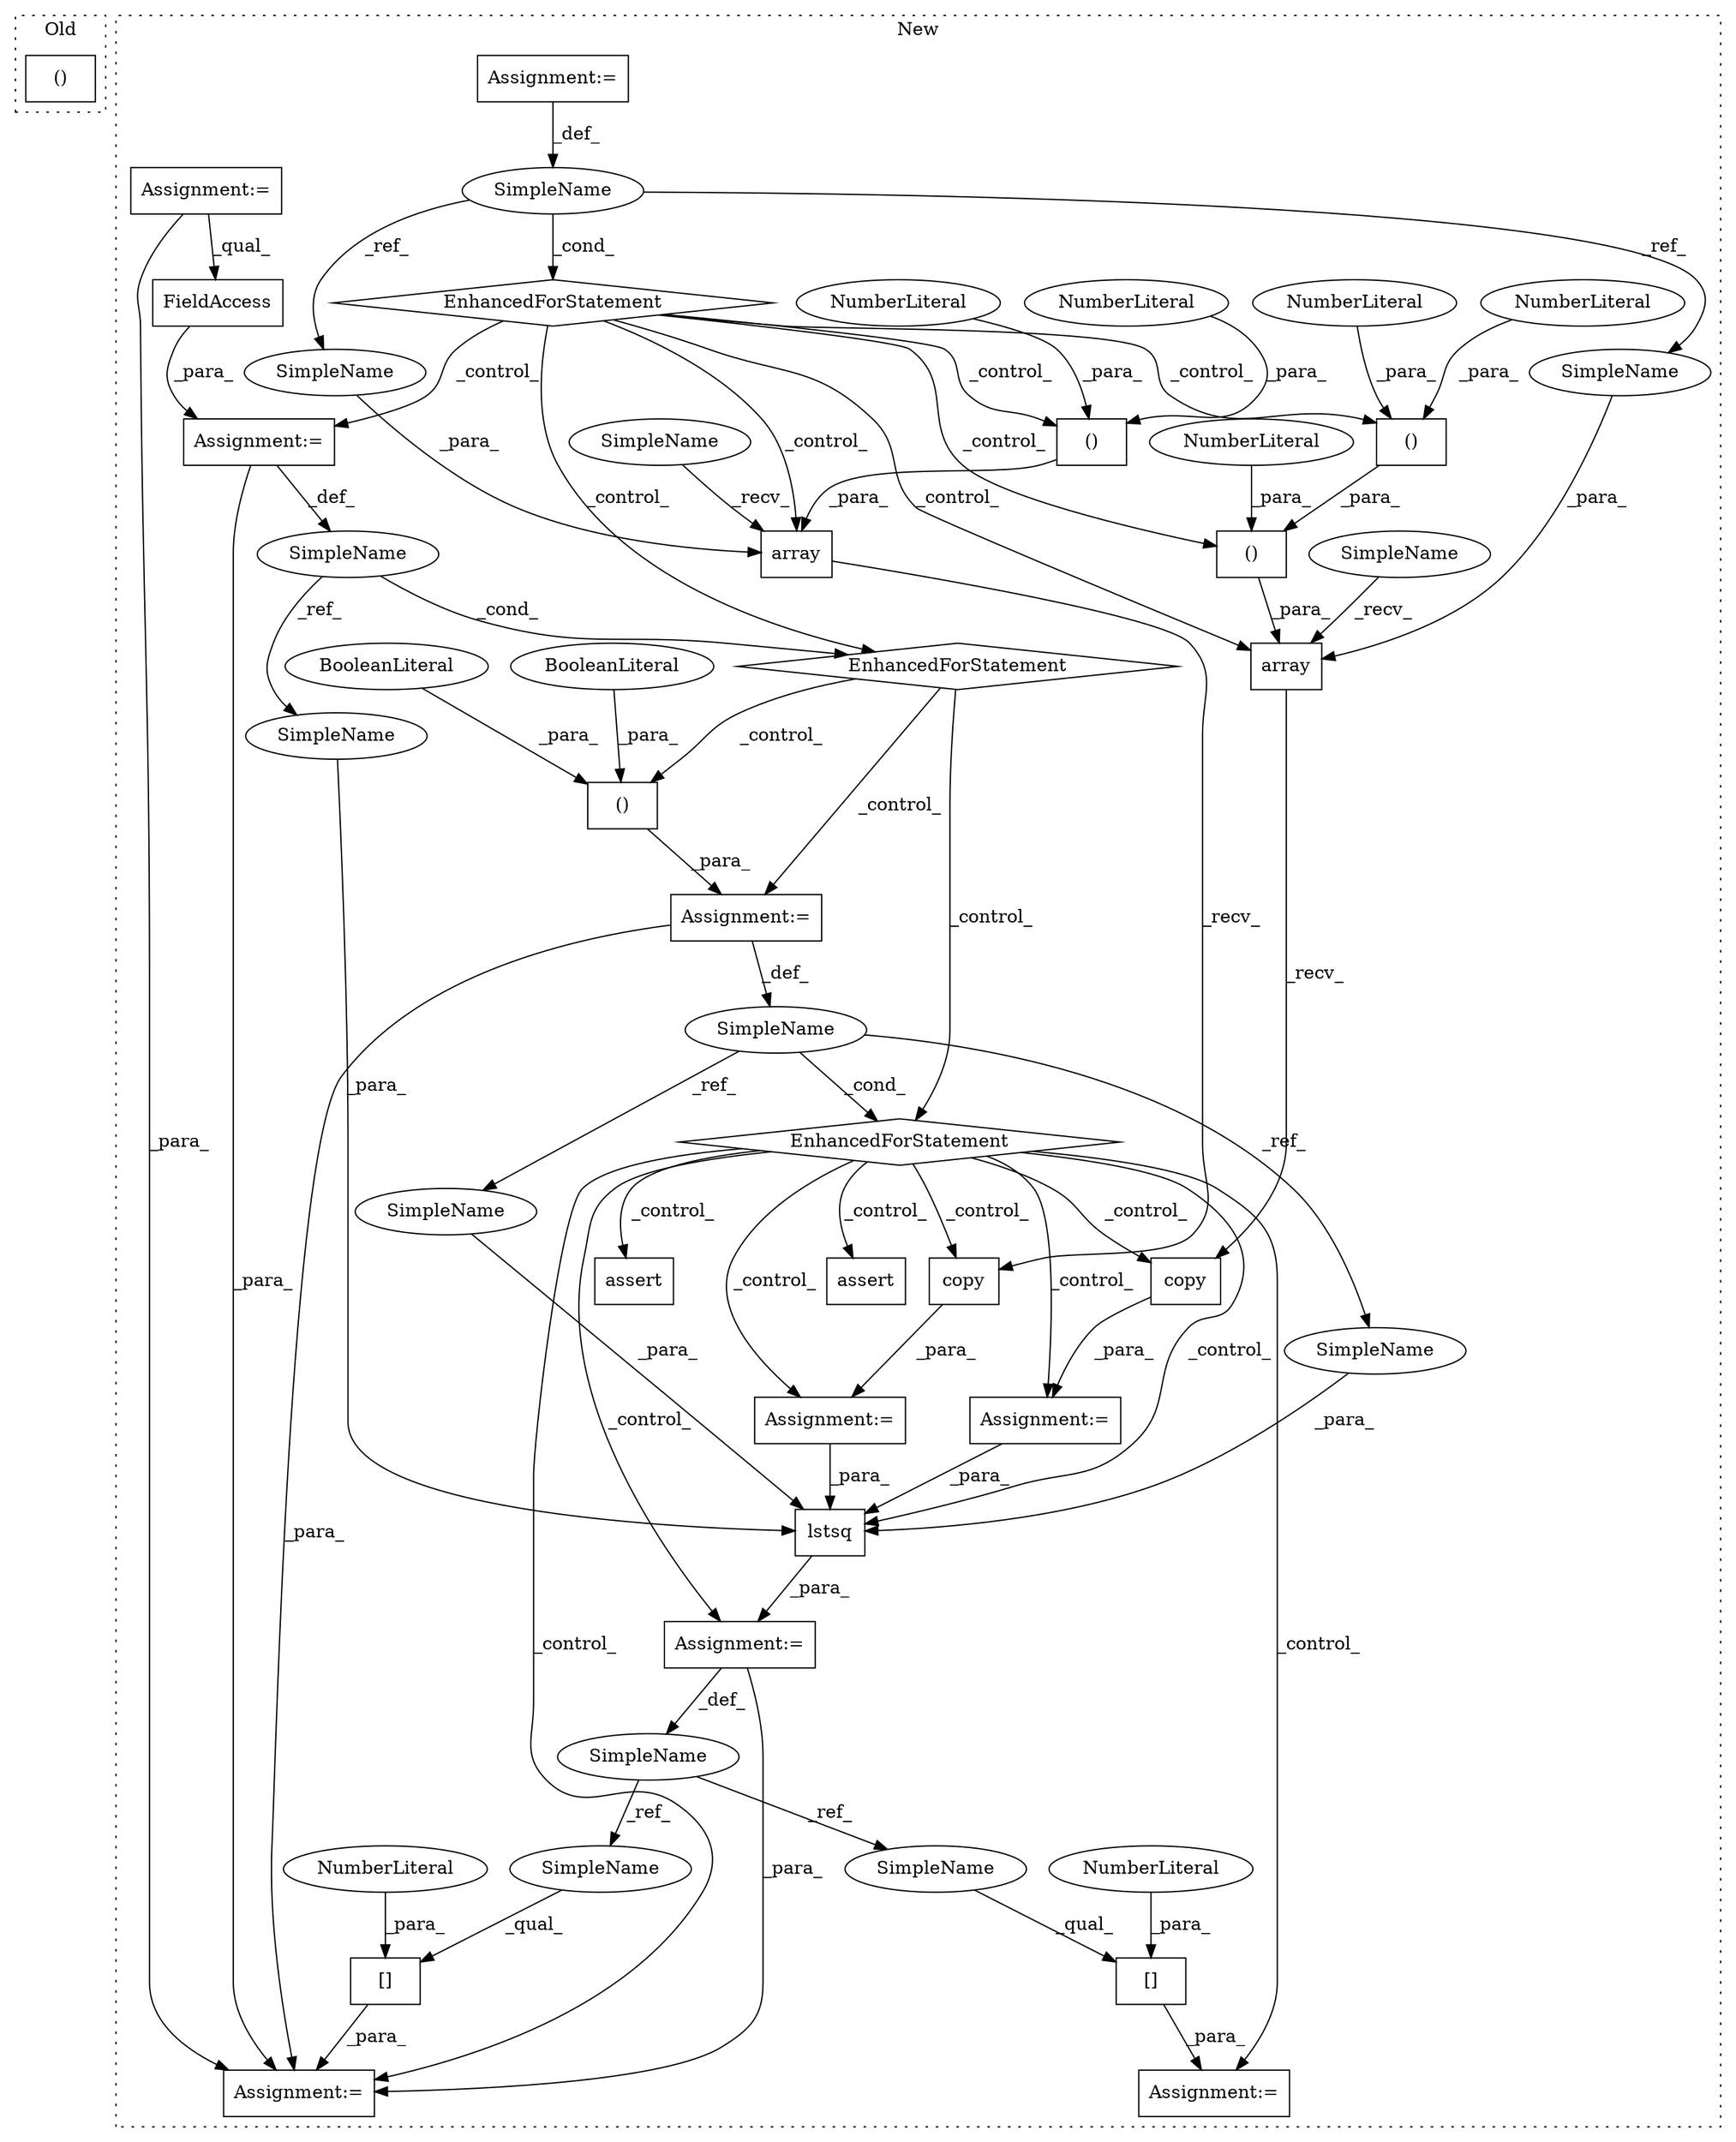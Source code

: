 digraph G {
subgraph cluster0 {
1 [label="()" a="106" s="27314" l="45" shape="box"];
label = "Old";
style="dotted";
}
subgraph cluster1 {
2 [label="copy" a="32" s="29592" l="6" shape="box"];
3 [label="Assignment:=" a="7" s="29696" l="1" shape="box"];
4 [label="Assignment:=" a="7" s="29589" l="1" shape="box"];
5 [label="[]" a="2" s="29725,29730" l="4,1" shape="box"];
6 [label="NumberLiteral" a="34" s="29729" l="1" shape="ellipse"];
7 [label="Assignment:=" a="7" s="29636" l="1" shape="box"];
8 [label="()" a="106" s="29550" l="22" shape="box"];
9 [label="[]" a="2" s="29697,29702" l="4,1" shape="box"];
10 [label="NumberLiteral" a="34" s="29701" l="1" shape="ellipse"];
11 [label="EnhancedForStatement" a="70" s="29017,29096" l="53,2" shape="diamond"];
12 [label="BooleanLiteral" a="9" s="29550" l="4" shape="ellipse"];
13 [label="EnhancedForStatement" a="70" s="29464,29572" l="61,3" shape="diamond"];
14 [label="BooleanLiteral" a="9" s="29567" l="5" shape="ellipse"];
15 [label="EnhancedForStatement" a="70" s="29348,29452" l="57,2" shape="diamond"];
16 [label="SimpleName" a="42" s="29074" l="5" shape="ellipse"];
17 [label="SimpleName" a="42" s="29633" l="3" shape="ellipse"];
18 [label="SimpleName" a="42" s="29529" l="9" shape="ellipse"];
19 [label="SimpleName" a="42" s="29412" l="13" shape="ellipse"];
20 [label="lstsq" a="32" s="29637,29682" l="6,1" shape="box"];
21 [label="assert" a="32" s="29818,29965" l="16,1" shape="box"];
22 [label="copy" a="32" s="29615" l="6" shape="box"];
23 [label="Assignment:=" a="7" s="29464,29572" l="61,3" shape="box"];
24 [label="Assignment:=" a="7" s="29348,29452" l="57,2" shape="box"];
25 [label="FieldAccess" a="22" s="29428" l="24" shape="box"];
26 [label="Assignment:=" a="7" s="29612" l="1" shape="box"];
27 [label="Assignment:=" a="7" s="29017,29096" l="53,2" shape="box"];
28 [label="Assignment:=" a="7" s="29724" l="1" shape="box"];
29 [label="()" a="106" s="29281" l="51" shape="box"];
30 [label="NumberLiteral" a="34" s="29281" l="1" shape="ellipse"];
31 [label="()" a="106" s="29133" l="111" shape="box"];
32 [label="NumberLiteral" a="34" s="29170" l="1" shape="ellipse"];
33 [label="()" a="106" s="29192" l="15" shape="box"];
34 [label="NumberLiteral" a="34" s="29206" l="1" shape="ellipse"];
35 [label="NumberLiteral" a="34" s="29331" l="1" shape="ellipse"];
36 [label="NumberLiteral" a="34" s="29192" l="1" shape="ellipse"];
37 [label="array" a="32" s="29268,29339" l="13,1" shape="box"];
38 [label="assert" a="32" s="29763,29805" l="8,1" shape="box"];
39 [label="array" a="32" s="29114,29251" l="19,1" shape="box"];
40 [label="Assignment:=" a="7" s="28939" l="9" shape="box"];
41 [label="SimpleName" a="42" s="29334" l="5" shape="ellipse"];
42 [label="SimpleName" a="42" s="29246" l="5" shape="ellipse"];
43 [label="SimpleName" a="42" s="29108" l="5" shape="ellipse"];
44 [label="SimpleName" a="42" s="29262" l="5" shape="ellipse"];
45 [label="SimpleName" a="42" s="29649" l="13" shape="ellipse"];
46 [label="SimpleName" a="42" s="29663" l="9" shape="ellipse"];
47 [label="SimpleName" a="42" s="29673" l="9" shape="ellipse"];
48 [label="SimpleName" a="42" s="29725" l="3" shape="ellipse"];
49 [label="SimpleName" a="42" s="29697" l="3" shape="ellipse"];
label = "New";
style="dotted";
}
2 -> 4 [label="_para_"];
4 -> 20 [label="_para_"];
5 -> 28 [label="_para_"];
6 -> 5 [label="_para_"];
7 -> 17 [label="_def_"];
7 -> 28 [label="_para_"];
8 -> 23 [label="_para_"];
9 -> 3 [label="_para_"];
10 -> 9 [label="_para_"];
11 -> 33 [label="_control_"];
11 -> 37 [label="_control_"];
11 -> 31 [label="_control_"];
11 -> 39 [label="_control_"];
11 -> 24 [label="_control_"];
11 -> 29 [label="_control_"];
11 -> 15 [label="_control_"];
12 -> 8 [label="_para_"];
13 -> 20 [label="_control_"];
13 -> 3 [label="_control_"];
13 -> 26 [label="_control_"];
13 -> 21 [label="_control_"];
13 -> 7 [label="_control_"];
13 -> 22 [label="_control_"];
13 -> 28 [label="_control_"];
13 -> 4 [label="_control_"];
13 -> 2 [label="_control_"];
13 -> 38 [label="_control_"];
14 -> 8 [label="_para_"];
15 -> 23 [label="_control_"];
15 -> 13 [label="_control_"];
15 -> 8 [label="_control_"];
16 -> 41 [label="_ref_"];
16 -> 42 [label="_ref_"];
16 -> 11 [label="_cond_"];
17 -> 49 [label="_ref_"];
17 -> 48 [label="_ref_"];
18 -> 47 [label="_ref_"];
18 -> 46 [label="_ref_"];
18 -> 13 [label="_cond_"];
19 -> 15 [label="_cond_"];
19 -> 45 [label="_ref_"];
20 -> 7 [label="_para_"];
22 -> 26 [label="_para_"];
23 -> 28 [label="_para_"];
23 -> 18 [label="_def_"];
24 -> 19 [label="_def_"];
24 -> 28 [label="_para_"];
25 -> 24 [label="_para_"];
26 -> 20 [label="_para_"];
27 -> 16 [label="_def_"];
29 -> 37 [label="_para_"];
30 -> 29 [label="_para_"];
31 -> 39 [label="_para_"];
32 -> 31 [label="_para_"];
33 -> 31 [label="_para_"];
34 -> 33 [label="_para_"];
35 -> 29 [label="_para_"];
36 -> 33 [label="_para_"];
37 -> 22 [label="_recv_"];
39 -> 2 [label="_recv_"];
40 -> 25 [label="_qual_"];
40 -> 28 [label="_para_"];
41 -> 37 [label="_para_"];
42 -> 39 [label="_para_"];
43 -> 39 [label="_recv_"];
44 -> 37 [label="_recv_"];
45 -> 20 [label="_para_"];
46 -> 20 [label="_para_"];
47 -> 20 [label="_para_"];
48 -> 5 [label="_qual_"];
49 -> 9 [label="_qual_"];
}